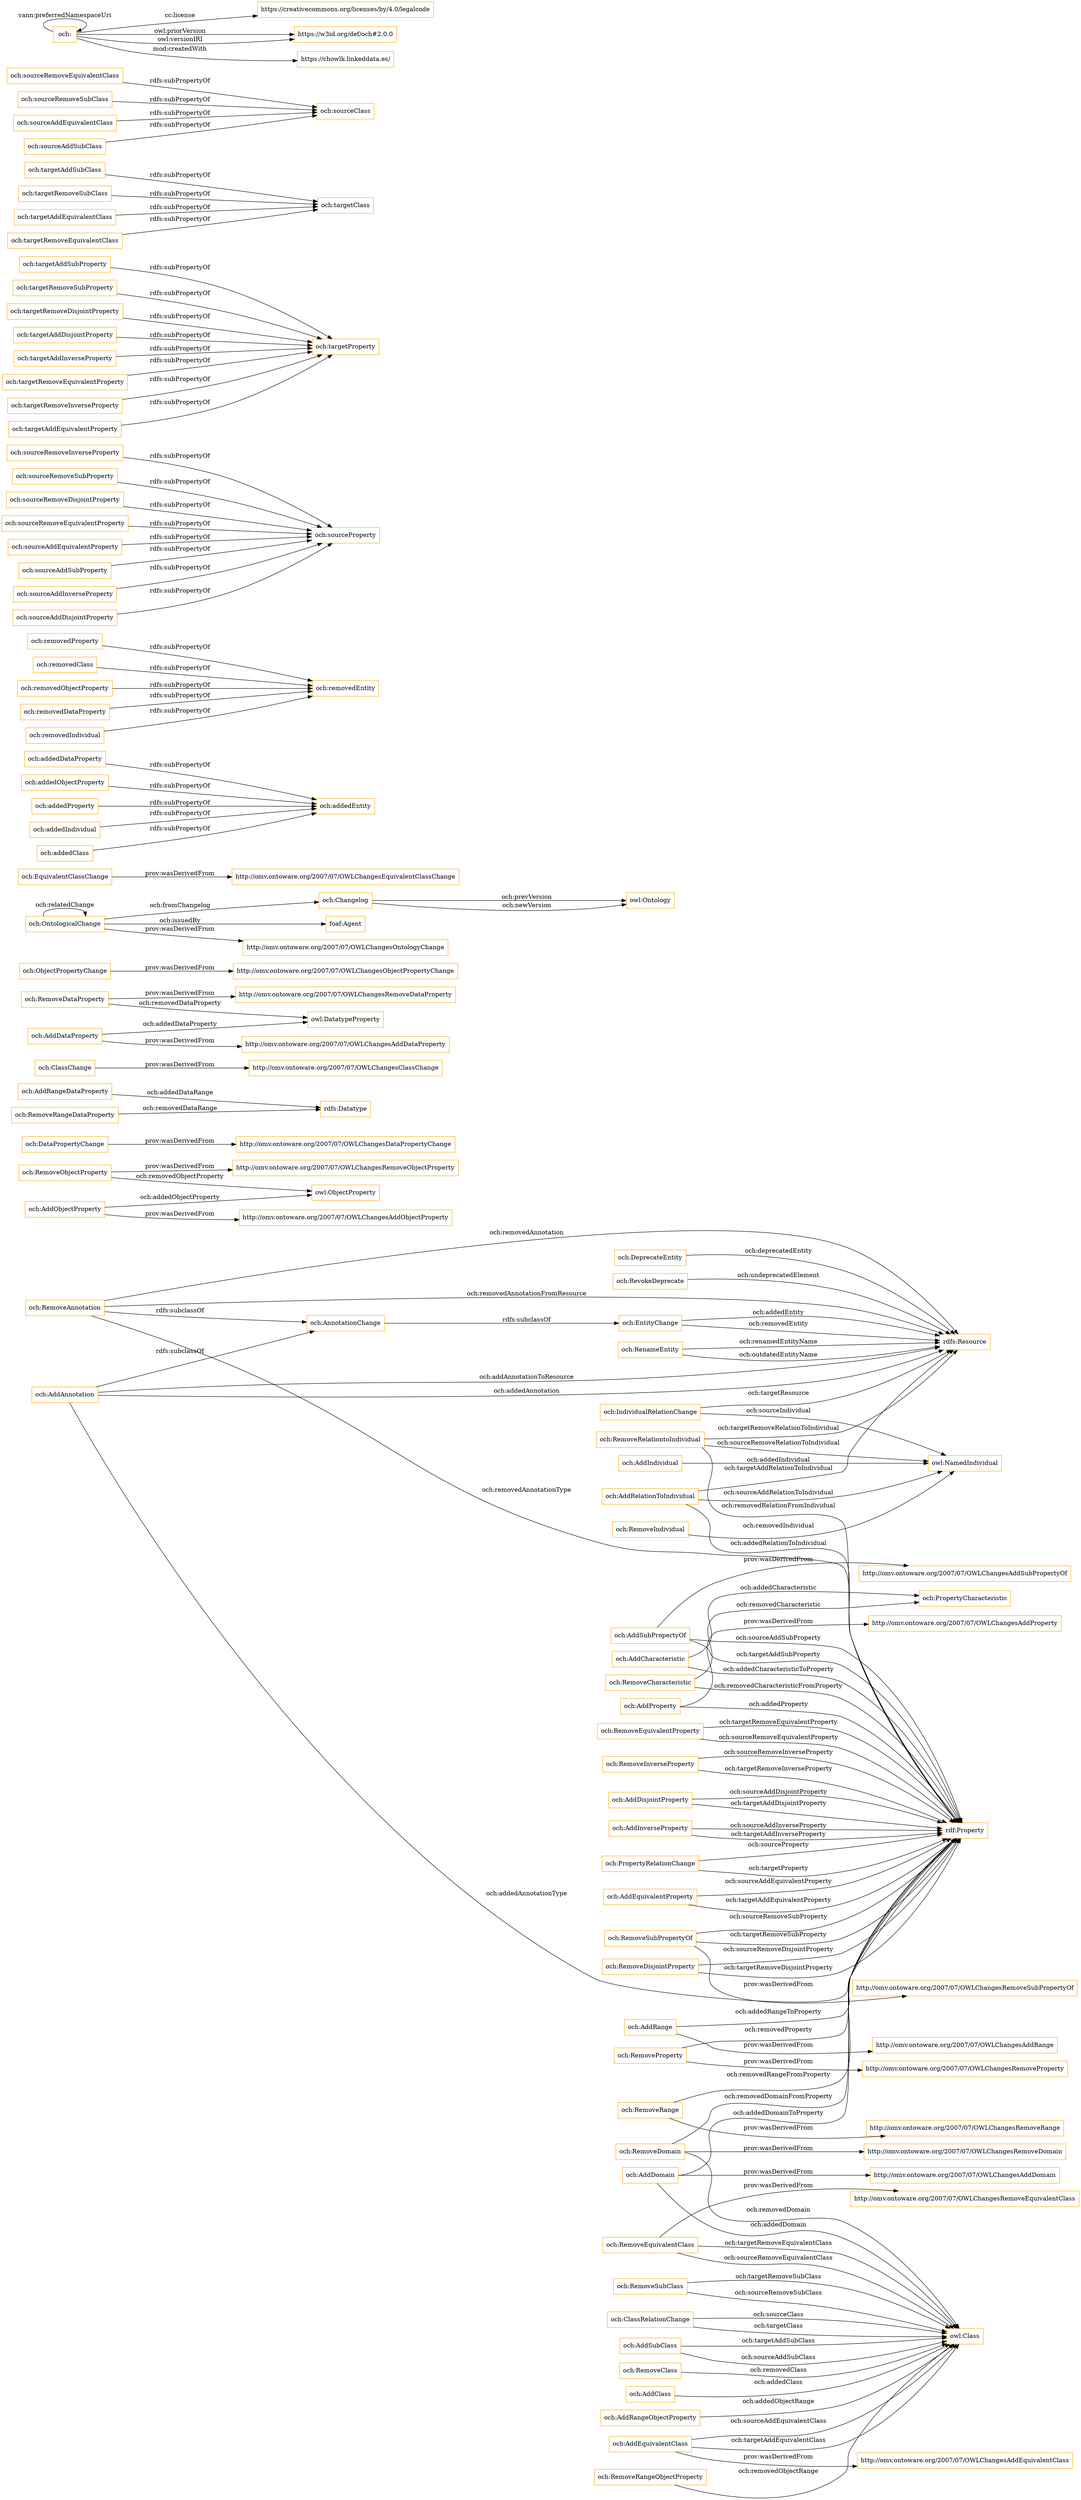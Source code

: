 digraph ar2dtool_diagram { 
rankdir=LR;
size="1501"
node [shape = rectangle, color="orange"]; "och:PropertyCharacteristic" "och:RemoveObjectProperty" "och:RemoveCharacteristic" "och:RemoveIndividual" "och:AddIndividual" "och:RemoveEquivalentProperty" "och:PropertyRelationChange" "och:AddRelationToIndividual" "och:AnnotationChange" "och:DataPropertyChange" "rdfs:Datatype" "och:ClassChange" "och:RemoveClass" "och:AddSubClass" "och:AddClass" "och:RemoveDataProperty" "rdf:Property" "och:RenameEntity" "och:ObjectPropertyChange" "och:RevokeDeprecate" "och:EntityChange" "och:RemoveDisjointProperty" "owl:Ontology" "och:AddRangeObjectProperty" "och:AddProperty" "och:AddEquivalentClass" "och:AddCharacteristic" "och:RemoveInverseProperty" "och:RemoveEquivalentClass" "och:RemoveDomain" "och:AddDisjointProperty" "och:AddAnnotation" "och:Changelog" "rdfs:Resource" "och:RemoveSubClass" "och:AddInverseProperty" "och:DeprecateEntity" "owl:ObjectProperty" "och:AddEquivalentProperty" "och:RemoveProperty" "och:RemoveAnnotation" "foaf:Agent" "och:ClassRelationChange" "och:AddDataProperty" "och:EquivalentClassChange" "och:IndividualRelationChange" "owl:Class" "och:AddObjectProperty" "och:RemoveRange" "och:RemoveSubPropertyOf" "och:AddDomain" "och:AddSubPropertyOf" "och:AddRange" "och:OntologicalChange" "och:AddRangeDataProperty" "och:RemoveRangeDataProperty" "och:RemoveRangeObjectProperty" "owl:DatatypeProperty" ; /*classes style*/
	"och:addedDataProperty" -> "och:addedEntity" [ label = "rdfs:subPropertyOf" ];
	"och:RemoveDomain" -> "http://omv.ontoware.org/2007/07/OWLChangesRemoveDomain" [ label = "prov:wasDerivedFrom" ];
	"och:removedProperty" -> "och:removedEntity" [ label = "rdfs:subPropertyOf" ];
	"och:sourceRemoveInverseProperty" -> "och:sourceProperty" [ label = "rdfs:subPropertyOf" ];
	"och:targetAddSubProperty" -> "och:targetProperty" [ label = "rdfs:subPropertyOf" ];
	"och:removedClass" -> "och:removedEntity" [ label = "rdfs:subPropertyOf" ];
	"och:targetAddSubClass" -> "och:targetClass" [ label = "rdfs:subPropertyOf" ];
	"och:RemoveDataProperty" -> "http://omv.ontoware.org/2007/07/OWLChangesRemoveDataProperty" [ label = "prov:wasDerivedFrom" ];
	"och:removedObjectProperty" -> "och:removedEntity" [ label = "rdfs:subPropertyOf" ];
	"och:targetRemoveSubProperty" -> "och:targetProperty" [ label = "rdfs:subPropertyOf" ];
	"och:AddObjectProperty" -> "http://omv.ontoware.org/2007/07/OWLChangesAddObjectProperty" [ label = "prov:wasDerivedFrom" ];
	"och:targetRemoveDisjointProperty" -> "och:targetProperty" [ label = "rdfs:subPropertyOf" ];
	"och:AnnotationChange" -> "och:EntityChange" [ label = "rdfs:subclassOf" ];
	"och:removedDataProperty" -> "och:removedEntity" [ label = "rdfs:subPropertyOf" ];
	"och:addedObjectProperty" -> "och:addedEntity" [ label = "rdfs:subPropertyOf" ];
	"och:targetRemoveSubClass" -> "och:targetClass" [ label = "rdfs:subPropertyOf" ];
	"och:targetAddDisjointProperty" -> "och:targetProperty" [ label = "rdfs:subPropertyOf" ];
	"och:targetAddInverseProperty" -> "och:targetProperty" [ label = "rdfs:subPropertyOf" ];
	"och:sourceRemoveSubProperty" -> "och:sourceProperty" [ label = "rdfs:subPropertyOf" ];
	"och:sourceRemoveDisjointProperty" -> "och:sourceProperty" [ label = "rdfs:subPropertyOf" ];
	"och:targetAddEquivalentClass" -> "och:targetClass" [ label = "rdfs:subPropertyOf" ];
	"och:OntologicalChange" -> "http://omv.ontoware.org/2007/07/OWLChangesOntologyChange" [ label = "prov:wasDerivedFrom" ];
	"och:targetRemoveEquivalentProperty" -> "och:targetProperty" [ label = "rdfs:subPropertyOf" ];
	"och:sourceRemoveEquivalentClass" -> "och:sourceClass" [ label = "rdfs:subPropertyOf" ];
	"och:targetRemoveInverseProperty" -> "och:targetProperty" [ label = "rdfs:subPropertyOf" ];
	"och:AddDataProperty" -> "http://omv.ontoware.org/2007/07/OWLChangesAddDataProperty" [ label = "prov:wasDerivedFrom" ];
	"och:AddAnnotation" -> "och:AnnotationChange" [ label = "rdfs:subclassOf" ];
	"och:RemoveEquivalentClass" -> "http://omv.ontoware.org/2007/07/OWLChangesRemoveEquivalentClass" [ label = "prov:wasDerivedFrom" ];
	"och:RemoveRange" -> "http://omv.ontoware.org/2007/07/OWLChangesRemoveRange" [ label = "prov:wasDerivedFrom" ];
	"och:sourceRemoveEquivalentProperty" -> "och:sourceProperty" [ label = "rdfs:subPropertyOf" ];
	"och:sourceAddEquivalentProperty" -> "och:sourceProperty" [ label = "rdfs:subPropertyOf" ];
	"och:sourceRemoveSubClass" -> "och:sourceClass" [ label = "rdfs:subPropertyOf" ];
	"och:RemoveProperty" -> "http://omv.ontoware.org/2007/07/OWLChangesRemoveProperty" [ label = "prov:wasDerivedFrom" ];
	"och:AddEquivalentClass" -> "http://omv.ontoware.org/2007/07/OWLChangesAddEquivalentClass" [ label = "prov:wasDerivedFrom" ];
	"och:targetAddEquivalentProperty" -> "och:targetProperty" [ label = "rdfs:subPropertyOf" ];
	"och:DataPropertyChange" -> "http://omv.ontoware.org/2007/07/OWLChangesDataPropertyChange" [ label = "prov:wasDerivedFrom" ];
	"och:sourceAddSubProperty" -> "och:sourceProperty" [ label = "rdfs:subPropertyOf" ];
	"och:sourceAddInverseProperty" -> "och:sourceProperty" [ label = "rdfs:subPropertyOf" ];
	"och:sourceAddEquivalentClass" -> "och:sourceClass" [ label = "rdfs:subPropertyOf" ];
	"och:RemoveAnnotation" -> "och:AnnotationChange" [ label = "rdfs:subclassOf" ];
	"och:targetRemoveEquivalentClass" -> "och:targetClass" [ label = "rdfs:subPropertyOf" ];
	"och:RemoveObjectProperty" -> "http://omv.ontoware.org/2007/07/OWLChangesRemoveObjectProperty" [ label = "prov:wasDerivedFrom" ];
	"och:addedProperty" -> "och:addedEntity" [ label = "rdfs:subPropertyOf" ];
	"och:sourceAddDisjointProperty" -> "och:sourceProperty" [ label = "rdfs:subPropertyOf" ];
	"och:AddSubPropertyOf" -> "http://omv.ontoware.org/2007/07/OWLChangesAddSubPropertyOf" [ label = "prov:wasDerivedFrom" ];
	"och:" -> "https://creativecommons.org/licenses/by/4.0/legalcode" [ label = "cc:license" ];
	"och:" -> "https://w3id.org/def/och#2.0.0" [ label = "owl:priorVersion" ];
	"och:" -> "https://w3id.org/def/och#2.0.0" [ label = "owl:versionIRI" ];
	"och:" -> "https://chowlk.linkeddata.es/" [ label = "mod:createdWith" ];
	"och:" -> "och:" [ label = "vann:preferredNamespaceUri" ];
	"och:AddProperty" -> "http://omv.ontoware.org/2007/07/OWLChangesAddProperty" [ label = "prov:wasDerivedFrom" ];
	"och:addedIndividual" -> "och:addedEntity" [ label = "rdfs:subPropertyOf" ];
	"och:ClassChange" -> "http://omv.ontoware.org/2007/07/OWLChangesClassChange" [ label = "prov:wasDerivedFrom" ];
	"och:AddRange" -> "http://omv.ontoware.org/2007/07/OWLChangesAddRange" [ label = "prov:wasDerivedFrom" ];
	"och:RemoveSubPropertyOf" -> "http://omv.ontoware.org/2007/07/OWLChangesRemoveSubPropertyOf" [ label = "prov:wasDerivedFrom" ];
	"och:sourceAddSubClass" -> "och:sourceClass" [ label = "rdfs:subPropertyOf" ];
	"och:AddDomain" -> "http://omv.ontoware.org/2007/07/OWLChangesAddDomain" [ label = "prov:wasDerivedFrom" ];
	"och:ObjectPropertyChange" -> "http://omv.ontoware.org/2007/07/OWLChangesObjectPropertyChange" [ label = "prov:wasDerivedFrom" ];
	"och:addedClass" -> "och:addedEntity" [ label = "rdfs:subPropertyOf" ];
	"och:EquivalentClassChange" -> "http://omv.ontoware.org/2007/07/OWLChangesEquivalentClassChange" [ label = "prov:wasDerivedFrom" ];
	"och:removedIndividual" -> "och:removedEntity" [ label = "rdfs:subPropertyOf" ];
	"och:AddSubPropertyOf" -> "rdf:Property" [ label = "och:sourceAddSubProperty" ];
	"och:RemoveRangeObjectProperty" -> "owl:Class" [ label = "och:removedObjectRange" ];
	"och:RemoveProperty" -> "rdf:Property" [ label = "och:removedProperty" ];
	"och:AddInverseProperty" -> "rdf:Property" [ label = "och:sourceAddInverseProperty" ];
	"och:Changelog" -> "owl:Ontology" [ label = "och:prevVersion" ];
	"och:RemoveSubPropertyOf" -> "rdf:Property" [ label = "och:targetRemoveSubProperty" ];
	"och:RenameEntity" -> "rdfs:Resource" [ label = "och:outdatedEntityName" ];
	"och:PropertyRelationChange" -> "rdf:Property" [ label = "och:targetProperty" ];
	"och:OntologicalChange" -> "och:OntologicalChange" [ label = "och:relatedChange" ];
	"och:EntityChange" -> "rdfs:Resource" [ label = "och:removedEntity" ];
	"och:AddEquivalentProperty" -> "rdf:Property" [ label = "och:sourceAddEquivalentProperty" ];
	"och:RemoveCharacteristic" -> "rdf:Property" [ label = "och:removedCharacteristicFromProperty" ];
	"och:RemoveAnnotation" -> "rdfs:Resource" [ label = "och:removedAnnotationFromResource" ];
	"och:AddClass" -> "owl:Class" [ label = "och:addedClass" ];
	"och:RemoveDomain" -> "owl:Class" [ label = "och:removedDomain" ];
	"och:RemoveDomain" -> "rdf:Property" [ label = "och:removedDomainFromProperty" ];
	"och:RemoveDataProperty" -> "owl:DatatypeProperty" [ label = "och:removedDataProperty" ];
	"och:RemoveInverseProperty" -> "rdf:Property" [ label = "och:targetRemoveInverseProperty" ];
	"och:RemoveRange" -> "rdf:Property" [ label = "och:removedRangeFromProperty" ];
	"och:AddEquivalentClass" -> "owl:Class" [ label = "och:targetAddEquivalentClass" ];
	"och:RemoveObjectProperty" -> "owl:ObjectProperty" [ label = "och:removedObjectProperty" ];
	"och:AddRelationToIndividual" -> "rdf:Property" [ label = "och:addedRelationToIndividual" ];
	"och:IndividualRelationChange" -> "owl:NamedIndividual" [ label = "och:sourceIndividual" ];
	"och:RemoveRelationtoIndividual" -> "owl:NamedIndividual" [ label = "och:sourceRemoveRelationToIndividual" ];
	"och:RemoveEquivalentProperty" -> "rdf:Property" [ label = "och:targetRemoveEquivalentProperty" ];
	"och:RemoveRelationtoIndividual" -> "rdf:Property" [ label = "och:removedRelationFromIndividual" ];
	"och:AddRangeDataProperty" -> "rdfs:Datatype" [ label = "och:addedDataRange" ];
	"och:AddDisjointProperty" -> "rdf:Property" [ label = "och:targetAddDisjointProperty" ];
	"och:AddEquivalentClass" -> "owl:Class" [ label = "och:sourceAddEquivalentClass" ];
	"och:AddRelationToIndividual" -> "rdfs:Resource" [ label = "och:targetAddRelationToIndividual" ];
	"och:RemoveAnnotation" -> "rdfs:Resource" [ label = "och:removedAnnotation" ];
	"och:PropertyRelationChange" -> "rdf:Property" [ label = "och:sourceProperty" ];
	"och:OntologicalChange" -> "och:Changelog" [ label = "och:fromChangelog" ];
	"och:AddRangeObjectProperty" -> "owl:Class" [ label = "och:addedObjectRange" ];
	"och:AddSubClass" -> "owl:Class" [ label = "och:sourceAddSubClass" ];
	"och:RemoveEquivalentClass" -> "owl:Class" [ label = "och:sourceRemoveEquivalentClass" ];
	"och:RemoveRelationtoIndividual" -> "rdfs:Resource" [ label = "och:targetRemoveRelationToIndividual" ];
	"och:IndividualRelationChange" -> "rdfs:Resource" [ label = "och:targetResource" ];
	"och:AddAnnotation" -> "rdf:Property" [ label = "och:addedAnnotationType" ];
	"och:RemoveDisjointProperty" -> "rdf:Property" [ label = "och:targetRemoveDisjointProperty" ];
	"och:AddEquivalentProperty" -> "rdf:Property" [ label = "och:targetAddEquivalentProperty" ];
	"och:AddAnnotation" -> "rdfs:Resource" [ label = "och:addedAnnotation" ];
	"och:RemoveEquivalentProperty" -> "rdf:Property" [ label = "och:sourceRemoveEquivalentProperty" ];
	"och:RemoveClass" -> "owl:Class" [ label = "och:removedClass" ];
	"och:RemoveRangeDataProperty" -> "rdfs:Datatype" [ label = "och:removedDataRange" ];
	"och:AddIndividual" -> "owl:NamedIndividual" [ label = "och:addedIndividual" ];
	"och:AddProperty" -> "rdf:Property" [ label = "och:addedProperty" ];
	"och:AddDomain" -> "rdf:Property" [ label = "och:addedDomainToProperty" ];
	"och:AddAnnotation" -> "rdfs:Resource" [ label = "och:addAnnotationToResource" ];
	"och:Changelog" -> "owl:Ontology" [ label = "och:newVersion" ];
	"och:EntityChange" -> "rdfs:Resource" [ label = "och:addedEntity" ];
	"och:RemoveAnnotation" -> "rdf:Property" [ label = "och:removedAnnotationType" ];
	"och:ClassRelationChange" -> "owl:Class" [ label = "och:sourceClass" ];
	"och:ClassRelationChange" -> "owl:Class" [ label = "och:targetClass" ];
	"och:RemoveSubClass" -> "owl:Class" [ label = "och:targetRemoveSubClass" ];
	"och:AddDomain" -> "owl:Class" [ label = "och:addedDomain" ];
	"och:AddRange" -> "rdf:Property" [ label = "och:addedRangeToProperty" ];
	"och:RemoveSubPropertyOf" -> "rdf:Property" [ label = "och:sourceRemoveSubProperty" ];
	"och:RemoveSubClass" -> "owl:Class" [ label = "och:sourceRemoveSubClass" ];
	"och:RemoveDisjointProperty" -> "rdf:Property" [ label = "och:sourceRemoveDisjointProperty" ];
	"och:RemoveCharacteristic" -> "och:PropertyCharacteristic" [ label = "och:removedCharacteristic" ];
	"och:AddRelationToIndividual" -> "owl:NamedIndividual" [ label = "och:sourceAddRelationToIndividual" ];
	"och:AddCharacteristic" -> "rdf:Property" [ label = "och:addedCharacteristicToProperty" ];
	"och:AddInverseProperty" -> "rdf:Property" [ label = "och:targetAddInverseProperty" ];
	"och:RemoveEquivalentClass" -> "owl:Class" [ label = "och:targetRemoveEquivalentClass" ];
	"och:AddDataProperty" -> "owl:DatatypeProperty" [ label = "och:addedDataProperty" ];
	"och:DeprecateEntity" -> "rdfs:Resource" [ label = "och:deprecatedEntity" ];
	"och:RevokeDeprecate" -> "rdfs:Resource" [ label = "och:undeprecatedElement" ];
	"och:RemoveInverseProperty" -> "rdf:Property" [ label = "och:sourceRemoveInverseProperty" ];
	"och:RemoveIndividual" -> "owl:NamedIndividual" [ label = "och:removedIndividual" ];
	"och:AddCharacteristic" -> "och:PropertyCharacteristic" [ label = "och:addedCharacteristic" ];
	"och:AddDisjointProperty" -> "rdf:Property" [ label = "och:sourceAddDisjointProperty" ];
	"och:OntologicalChange" -> "foaf:Agent" [ label = "och:issuedBy" ];
	"och:AddSubPropertyOf" -> "rdf:Property" [ label = "och:targetAddSubProperty" ];
	"och:AddSubClass" -> "owl:Class" [ label = "och:targetAddSubClass" ];
	"och:AddObjectProperty" -> "owl:ObjectProperty" [ label = "och:addedObjectProperty" ];
	"och:RenameEntity" -> "rdfs:Resource" [ label = "och:renamedEntityName" ];

}
